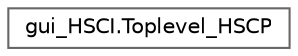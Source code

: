 digraph "Graphical Class Hierarchy"
{
 // LATEX_PDF_SIZE
  bgcolor="transparent";
  edge [fontname=Helvetica,fontsize=10,labelfontname=Helvetica,labelfontsize=10];
  node [fontname=Helvetica,fontsize=10,shape=box,height=0.2,width=0.4];
  rankdir="LR";
  Node0 [id="Node000000",label="gui_HSCI.Toplevel_HSCP",height=0.2,width=0.4,color="grey40", fillcolor="white", style="filled",URL="$classgui___h_s_c_i_1_1_toplevel___h_s_c_p.html",tooltip=" "];
}
